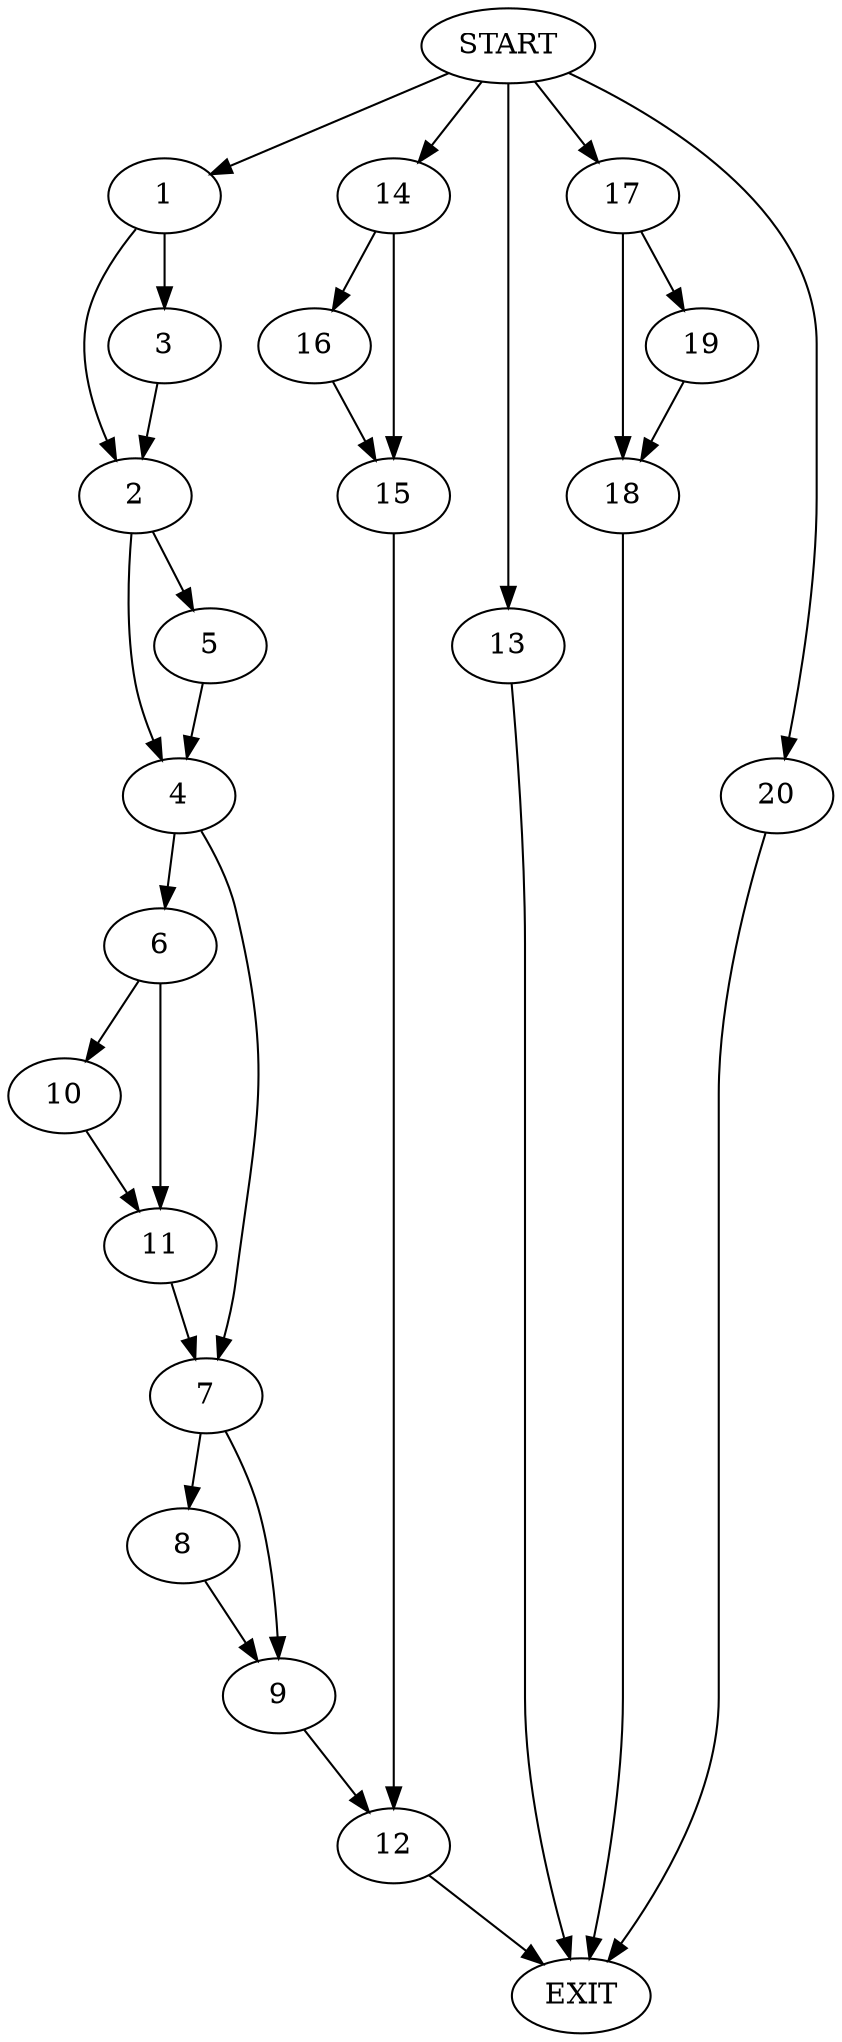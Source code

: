 digraph {
0 [label="START"]
21 [label="EXIT"]
0 -> 1
1 -> 2
1 -> 3
3 -> 2
2 -> 4
2 -> 5
4 -> 6
4 -> 7
5 -> 4
7 -> 8
7 -> 9
6 -> 10
6 -> 11
10 -> 11
11 -> 7
8 -> 9
9 -> 12
0 -> 13
13 -> 21
12 -> 21
0 -> 14
14 -> 15
14 -> 16
16 -> 15
15 -> 12
0 -> 17
17 -> 18
17 -> 19
19 -> 18
18 -> 21
0 -> 20
20 -> 21
}
